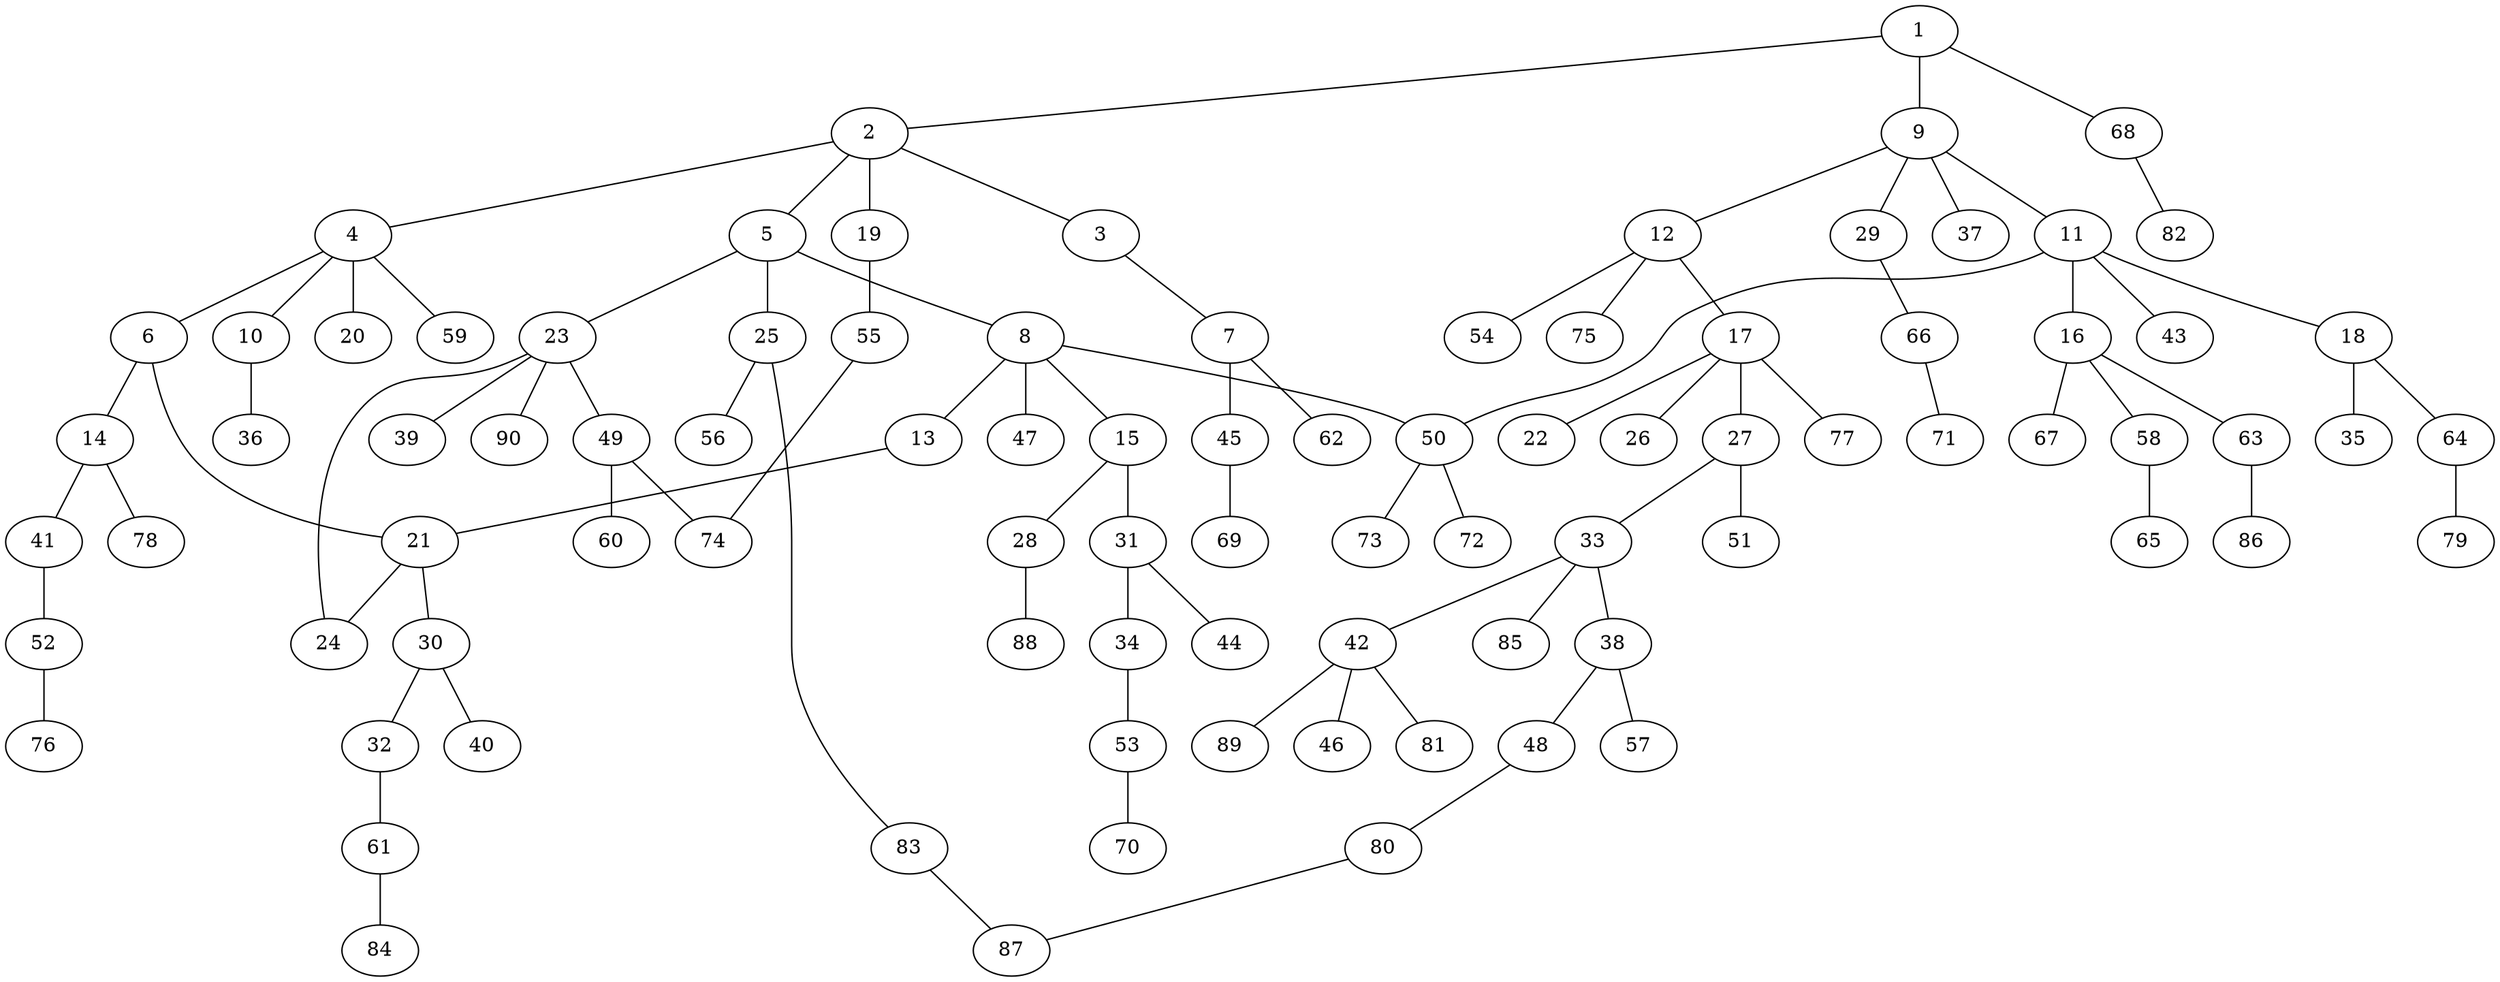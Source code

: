graph graphname {1--2
1--9
1--68
2--3
2--4
2--5
2--19
3--7
4--6
4--10
4--20
4--59
5--8
5--23
5--25
6--14
6--21
7--45
7--62
8--13
8--15
8--47
8--50
9--11
9--12
9--29
9--37
10--36
11--16
11--18
11--43
11--50
12--17
12--54
12--75
13--21
14--41
14--78
15--28
15--31
16--58
16--63
16--67
17--22
17--26
17--27
17--77
18--35
18--64
19--55
21--24
21--30
23--24
23--39
23--49
23--90
25--56
25--83
27--33
27--51
28--88
29--66
30--32
30--40
31--34
31--44
32--61
33--38
33--42
33--85
34--53
38--48
38--57
41--52
42--46
42--81
42--89
45--69
48--80
49--60
49--74
50--72
50--73
52--76
53--70
55--74
58--65
61--84
63--86
64--79
66--71
68--82
80--87
83--87
}